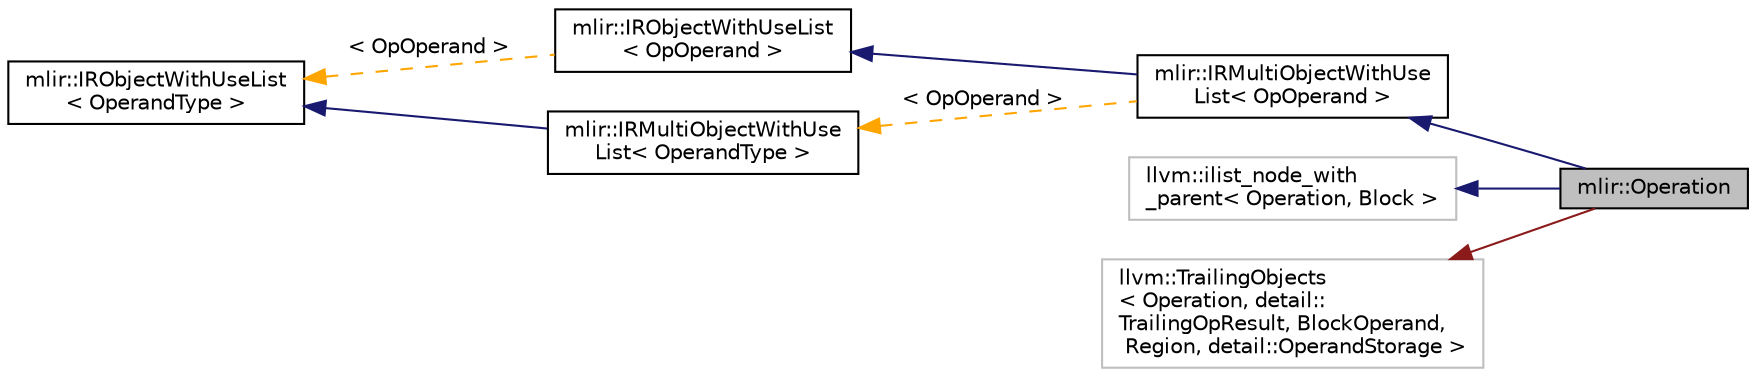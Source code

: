 digraph "mlir::Operation"
{
  bgcolor="transparent";
  edge [fontname="Helvetica",fontsize="10",labelfontname="Helvetica",labelfontsize="10"];
  node [fontname="Helvetica",fontsize="10",shape=record];
  rankdir="LR";
  Node7 [label="mlir::Operation",height=0.2,width=0.4,color="black", fillcolor="grey75", style="filled", fontcolor="black"];
  Node8 -> Node7 [dir="back",color="midnightblue",fontsize="10",style="solid",fontname="Helvetica"];
  Node8 [label="mlir::IRMultiObjectWithUse\lList\< OpOperand \>",height=0.2,width=0.4,color="black",URL="$classmlir_1_1IRMultiObjectWithUseList.html"];
  Node9 -> Node8 [dir="back",color="midnightblue",fontsize="10",style="solid",fontname="Helvetica"];
  Node9 [label="mlir::IRObjectWithUseList\l\< OpOperand \>",height=0.2,width=0.4,color="black",URL="$classmlir_1_1IRObjectWithUseList.html"];
  Node10 -> Node9 [dir="back",color="orange",fontsize="10",style="dashed",label=" \< OpOperand \>" ,fontname="Helvetica"];
  Node10 [label="mlir::IRObjectWithUseList\l\< OperandType \>",height=0.2,width=0.4,color="black",URL="$classmlir_1_1IRObjectWithUseList.html",tooltip="This class represents a single IR object that contains a use list. "];
  Node11 -> Node8 [dir="back",color="orange",fontsize="10",style="dashed",label=" \< OpOperand \>" ,fontname="Helvetica"];
  Node11 [label="mlir::IRMultiObjectWithUse\lList\< OperandType \>",height=0.2,width=0.4,color="black",URL="$classmlir_1_1IRMultiObjectWithUseList.html",tooltip="This class represents multiple IR objects with a single use list. "];
  Node10 -> Node11 [dir="back",color="midnightblue",fontsize="10",style="solid",fontname="Helvetica"];
  Node12 -> Node7 [dir="back",color="midnightblue",fontsize="10",style="solid",fontname="Helvetica"];
  Node12 [label="llvm::ilist_node_with\l_parent\< Operation, Block \>",height=0.2,width=0.4,color="grey75"];
  Node13 -> Node7 [dir="back",color="firebrick4",fontsize="10",style="solid",fontname="Helvetica"];
  Node13 [label="llvm::TrailingObjects\l\< Operation, detail::\lTrailingOpResult, BlockOperand,\l Region, detail::OperandStorage \>",height=0.2,width=0.4,color="grey75"];
}
